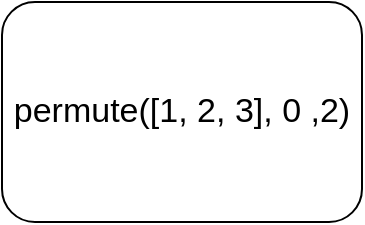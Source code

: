 <mxfile version="23.1.8" type="github">
  <diagram id="prtHgNgQTEPvFCAcTncT" name="Page-1">
    <mxGraphModel dx="882" dy="570" grid="1" gridSize="10" guides="1" tooltips="1" connect="1" arrows="1" fold="1" page="1" pageScale="1" pageWidth="827" pageHeight="1169" math="0" shadow="0">
      <root>
        <mxCell id="0" />
        <mxCell id="1" parent="0" />
        <mxCell id="icjLY0hV8Y0J2iwbznuD-1" value="&lt;font style=&quot;font-size: 17px;&quot;&gt;permute([1, 2, 3], 0 ,2)&lt;/font&gt;" style="rounded=1;whiteSpace=wrap;html=1;" vertex="1" parent="1">
          <mxGeometry x="70" y="210" width="180" height="110" as="geometry" />
        </mxCell>
      </root>
    </mxGraphModel>
  </diagram>
</mxfile>
